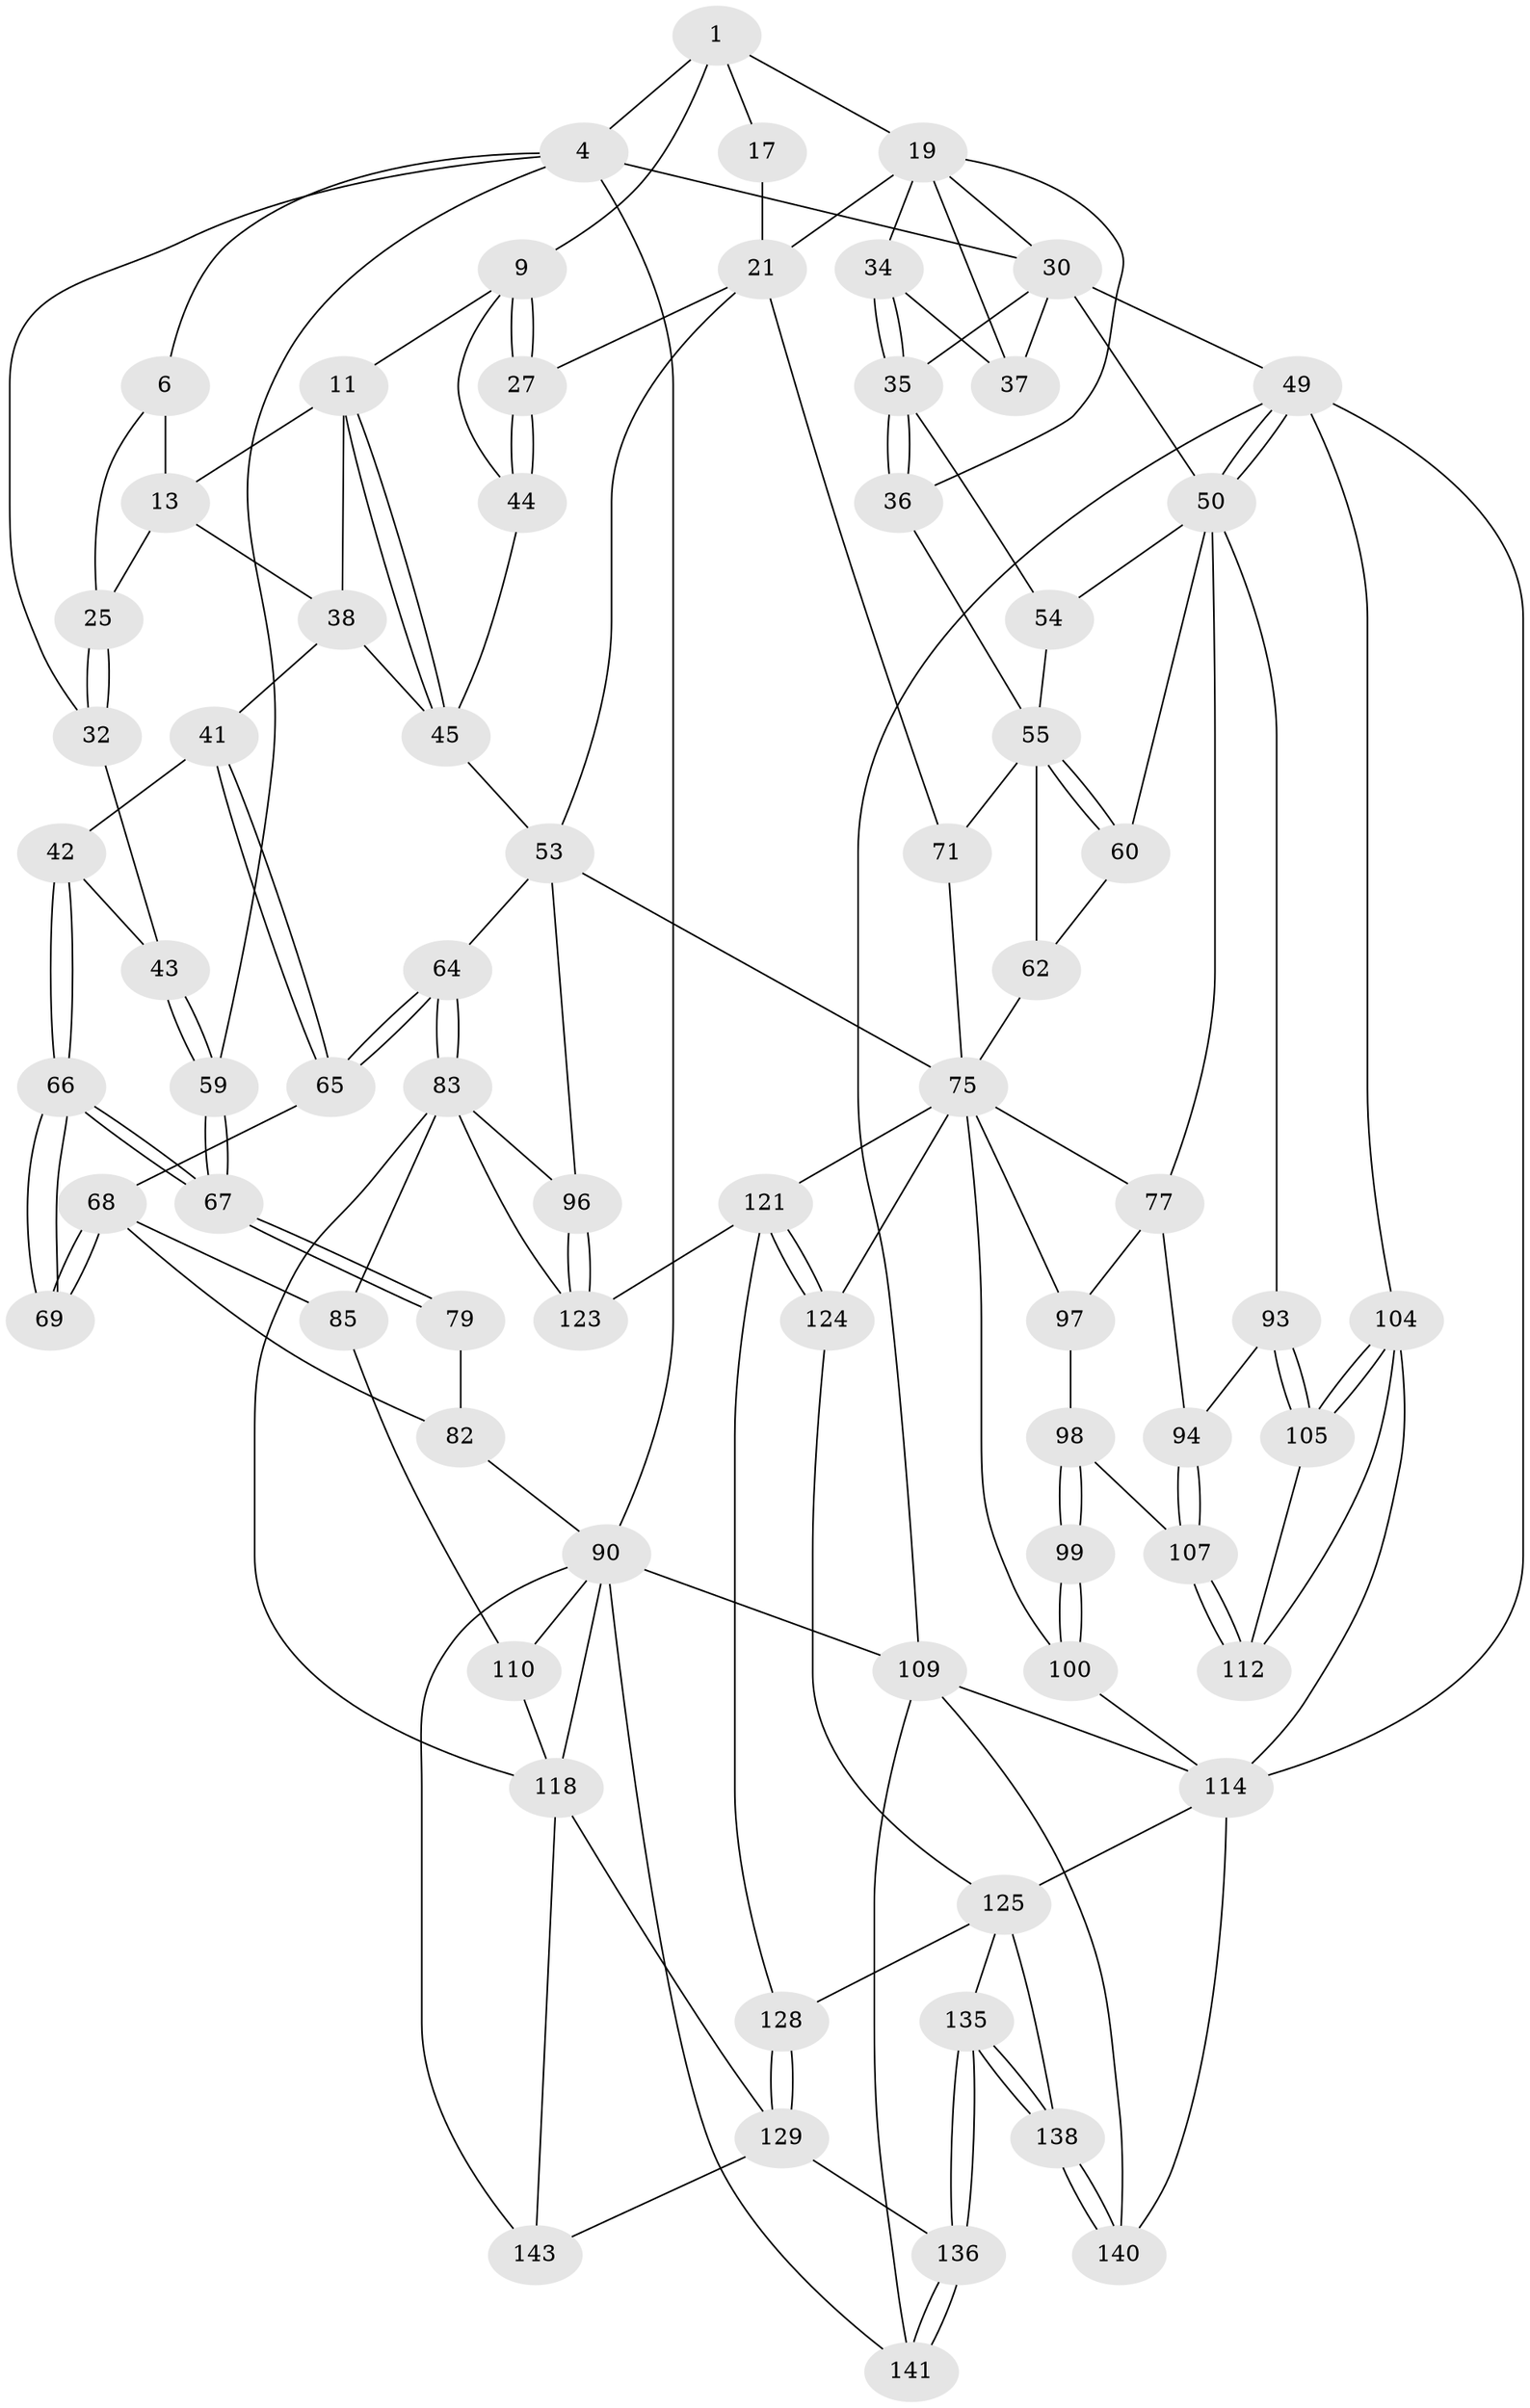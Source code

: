 // original degree distribution, {4: 0.2569444444444444, 5: 0.4652777777777778, 6: 0.2569444444444444, 3: 0.020833333333333332}
// Generated by graph-tools (version 1.1) at 2025/17/03/09/25 04:17:19]
// undirected, 72 vertices, 163 edges
graph export_dot {
graph [start="1"]
  node [color=gray90,style=filled];
  1 [pos="+0.35349319501061216+0",super="+8+2"];
  4 [pos="+1+0",super="+5"];
  6 [pos="+0+0",super="+7+15"];
  9 [pos="+0.39132470301435907+0.0045632727768952185",super="+10"];
  11 [pos="+0.27154332478475673+0.10635743044294295",super="+12"];
  13 [pos="+0.258610609453585+0.09439507184612966",super="+14+23"];
  17 [pos="+0.4746758718413672+0.06984917557894464",super="+18"];
  19 [pos="+0.7413832601925963+0",super="+20+28"];
  21 [pos="+0.568568296492738+0.1874791883463249",super="+52+22"];
  25 [pos="+0.08988229668929525+0.10442655787324247"];
  27 [pos="+0.39336277329133146+0.1604480711259709"];
  30 [pos="+0.9452899455723612+0.08601325753065739",super="+31+39"];
  32 [pos="+0.07751097226583702+0.13121386934194884"];
  34 [pos="+0.8134101318924464+0.14080950394767527"];
  35 [pos="+0.7734943949588595+0.17662747287348673",super="+48"];
  36 [pos="+0.6802063449267323+0.2054804386426041"];
  37 [pos="+0.8371769622878619+0.1476638005149659"];
  38 [pos="+0.20428102054882147+0.1432787344561324",super="+40"];
  41 [pos="+0.15535357032001015+0.21921023046153204"];
  42 [pos="+0.09888829930648878+0.2127684718954127"];
  43 [pos="+0.07279862928889143+0.18455959875798666"];
  44 [pos="+0.3615874113174875+0.17768605375599722"];
  45 [pos="+0.2660167426598857+0.2373050735323183",super="+46"];
  49 [pos="+1+0.2683530147315105",super="+102"];
  50 [pos="+1+0.2842183416561198",super="+73+51"];
  53 [pos="+0.3563599024690145+0.34789051759890777",super="+63"];
  54 [pos="+0.817188691678559+0.2364335707546526"];
  55 [pos="+0.8049102084826021+0.2661157636496013",super="+56"];
  59 [pos="+0+0.21700071689231215"];
  60 [pos="+0.8914681670567303+0.2930645908348886",super="+61"];
  62 [pos="+0.7908188493144349+0.36060564443273546",super="+72"];
  64 [pos="+0.27659764518332647+0.40564180213444195"];
  65 [pos="+0.19670937981906989+0.38084998209038057"];
  66 [pos="+0.06226499855663996+0.3138631850816493"];
  67 [pos="+0+0.3085635171063666"];
  68 [pos="+0.1310957927556444+0.3891713698662293",super="+81"];
  69 [pos="+0.09568585375334135+0.37315641365989016"];
  71 [pos="+0.520412524934164+0.37103845538710417"];
  75 [pos="+0.655488555380224+0.4587152884207315",super="+78+76"];
  77 [pos="+0.7758579385735203+0.4725056367129679",super="+95"];
  79 [pos="+0+0.44632654344456263",super="+80"];
  82 [pos="+0.041367661689013874+0.5140789453115566",super="+89"];
  83 [pos="+0.22532815784559035+0.5922234171586694",super="+84"];
  85 [pos="+0.11815075406408329+0.5858856704816693"];
  90 [pos="+0+0.7515889398027306",super="+111+91"];
  93 [pos="+0.896929739777974+0.49965304360848994"];
  94 [pos="+0.7694683766234737+0.5697180259950104"];
  96 [pos="+0.3479516603397518+0.6166651952592292"];
  97 [pos="+0.6628571748973808+0.4744905011343497"];
  98 [pos="+0.6714481844009437+0.5078601171104212",super="+106"];
  99 [pos="+0.6322994183460154+0.6072974719071155"];
  100 [pos="+0.5825916345789867+0.6419700472930003"];
  104 [pos="+0.9942435305791136+0.6572127567920921",super="+113"];
  105 [pos="+0.9458664386325417+0.6155770458330373"];
  107 [pos="+0.7649798456848043+0.5908283675880937"];
  109 [pos="+1+1",super="+134"];
  110 [pos="+0.0924217127431767+0.6090286340470125",super="+120"];
  112 [pos="+0.7723701307705316+0.6065794990913367"];
  114 [pos="+0.7330234712524843+0.7120947234829231",super="+115"];
  118 [pos="+0.19067865832916314+0.8392079627844786",super="+130+119"];
  121 [pos="+0.42799016413454405+0.7159542848369025",super="+122"];
  123 [pos="+0.34999664707480854+0.7447105348335927"];
  124 [pos="+0.4762542705357308+0.7921224130816358"];
  125 [pos="+0.6180587572011638+0.7344067363949531",super="+126+133"];
  128 [pos="+0.40182281750374405+0.8221212405097454"];
  129 [pos="+0.3886695661549873+0.8429114860851555",super="+137"];
  135 [pos="+0.55638079508213+0.9359097871911098"];
  136 [pos="+0.521952505133456+1"];
  138 [pos="+0.5756046374704226+0.9150600660032712"];
  140 [pos="+0.7037378873589489+0.9042454108939726"];
  141 [pos="+0.5860931850738867+1"];
  143 [pos="+0.307091970867686+1"];
  1 -- 9;
  1 -- 17;
  1 -- 19;
  1 -- 4;
  4 -- 32;
  4 -- 6;
  4 -- 59;
  4 -- 30;
  4 -- 90 [weight=2];
  6 -- 13 [weight=2];
  6 -- 25;
  9 -- 27;
  9 -- 27;
  9 -- 11;
  9 -- 44;
  11 -- 45;
  11 -- 45;
  11 -- 13;
  11 -- 38;
  13 -- 25;
  13 -- 38;
  17 -- 21 [weight=2];
  19 -- 36;
  19 -- 21;
  19 -- 34;
  19 -- 37;
  19 -- 30;
  21 -- 53;
  21 -- 71;
  21 -- 27;
  25 -- 32;
  25 -- 32;
  27 -- 44;
  27 -- 44;
  30 -- 49;
  30 -- 35;
  30 -- 37;
  30 -- 50;
  32 -- 43;
  34 -- 35;
  34 -- 35;
  34 -- 37;
  35 -- 36;
  35 -- 36;
  35 -- 54;
  36 -- 55;
  38 -- 41;
  38 -- 45;
  41 -- 42;
  41 -- 65;
  41 -- 65;
  42 -- 43;
  42 -- 66;
  42 -- 66;
  43 -- 59;
  43 -- 59;
  44 -- 45;
  45 -- 53;
  49 -- 50;
  49 -- 50;
  49 -- 104;
  49 -- 114;
  49 -- 109;
  50 -- 93;
  50 -- 60 [weight=2];
  50 -- 77;
  50 -- 54;
  53 -- 64;
  53 -- 96;
  53 -- 75;
  54 -- 55;
  55 -- 60;
  55 -- 60;
  55 -- 71;
  55 -- 62 [weight=2];
  59 -- 67;
  59 -- 67;
  60 -- 62;
  62 -- 75;
  64 -- 65;
  64 -- 65;
  64 -- 83;
  64 -- 83;
  65 -- 68;
  66 -- 67;
  66 -- 67;
  66 -- 69;
  66 -- 69;
  67 -- 79;
  67 -- 79;
  68 -- 69;
  68 -- 69;
  68 -- 82;
  68 -- 85;
  71 -- 75;
  75 -- 97;
  75 -- 77;
  75 -- 100;
  75 -- 121;
  75 -- 124;
  77 -- 97;
  77 -- 94;
  79 -- 82 [weight=2];
  82 -- 90;
  83 -- 96;
  83 -- 123;
  83 -- 85;
  83 -- 118;
  85 -- 110;
  90 -- 110 [weight=2];
  90 -- 141;
  90 -- 109;
  90 -- 143;
  90 -- 118 [weight=2];
  93 -- 94;
  93 -- 105;
  93 -- 105;
  94 -- 107;
  94 -- 107;
  96 -- 123;
  96 -- 123;
  97 -- 98;
  98 -- 99 [weight=2];
  98 -- 99;
  98 -- 107;
  99 -- 100;
  99 -- 100;
  100 -- 114;
  104 -- 105;
  104 -- 105;
  104 -- 114;
  104 -- 112;
  105 -- 112;
  107 -- 112;
  107 -- 112;
  109 -- 114;
  109 -- 140;
  109 -- 141;
  110 -- 118;
  114 -- 140;
  114 -- 125 [weight=2];
  118 -- 129;
  118 -- 143;
  121 -- 124;
  121 -- 124;
  121 -- 128;
  121 -- 123;
  124 -- 125;
  125 -- 128;
  125 -- 135;
  125 -- 138;
  128 -- 129;
  128 -- 129;
  129 -- 136;
  129 -- 143;
  135 -- 136;
  135 -- 136;
  135 -- 138;
  135 -- 138;
  136 -- 141;
  136 -- 141;
  138 -- 140;
  138 -- 140;
}
